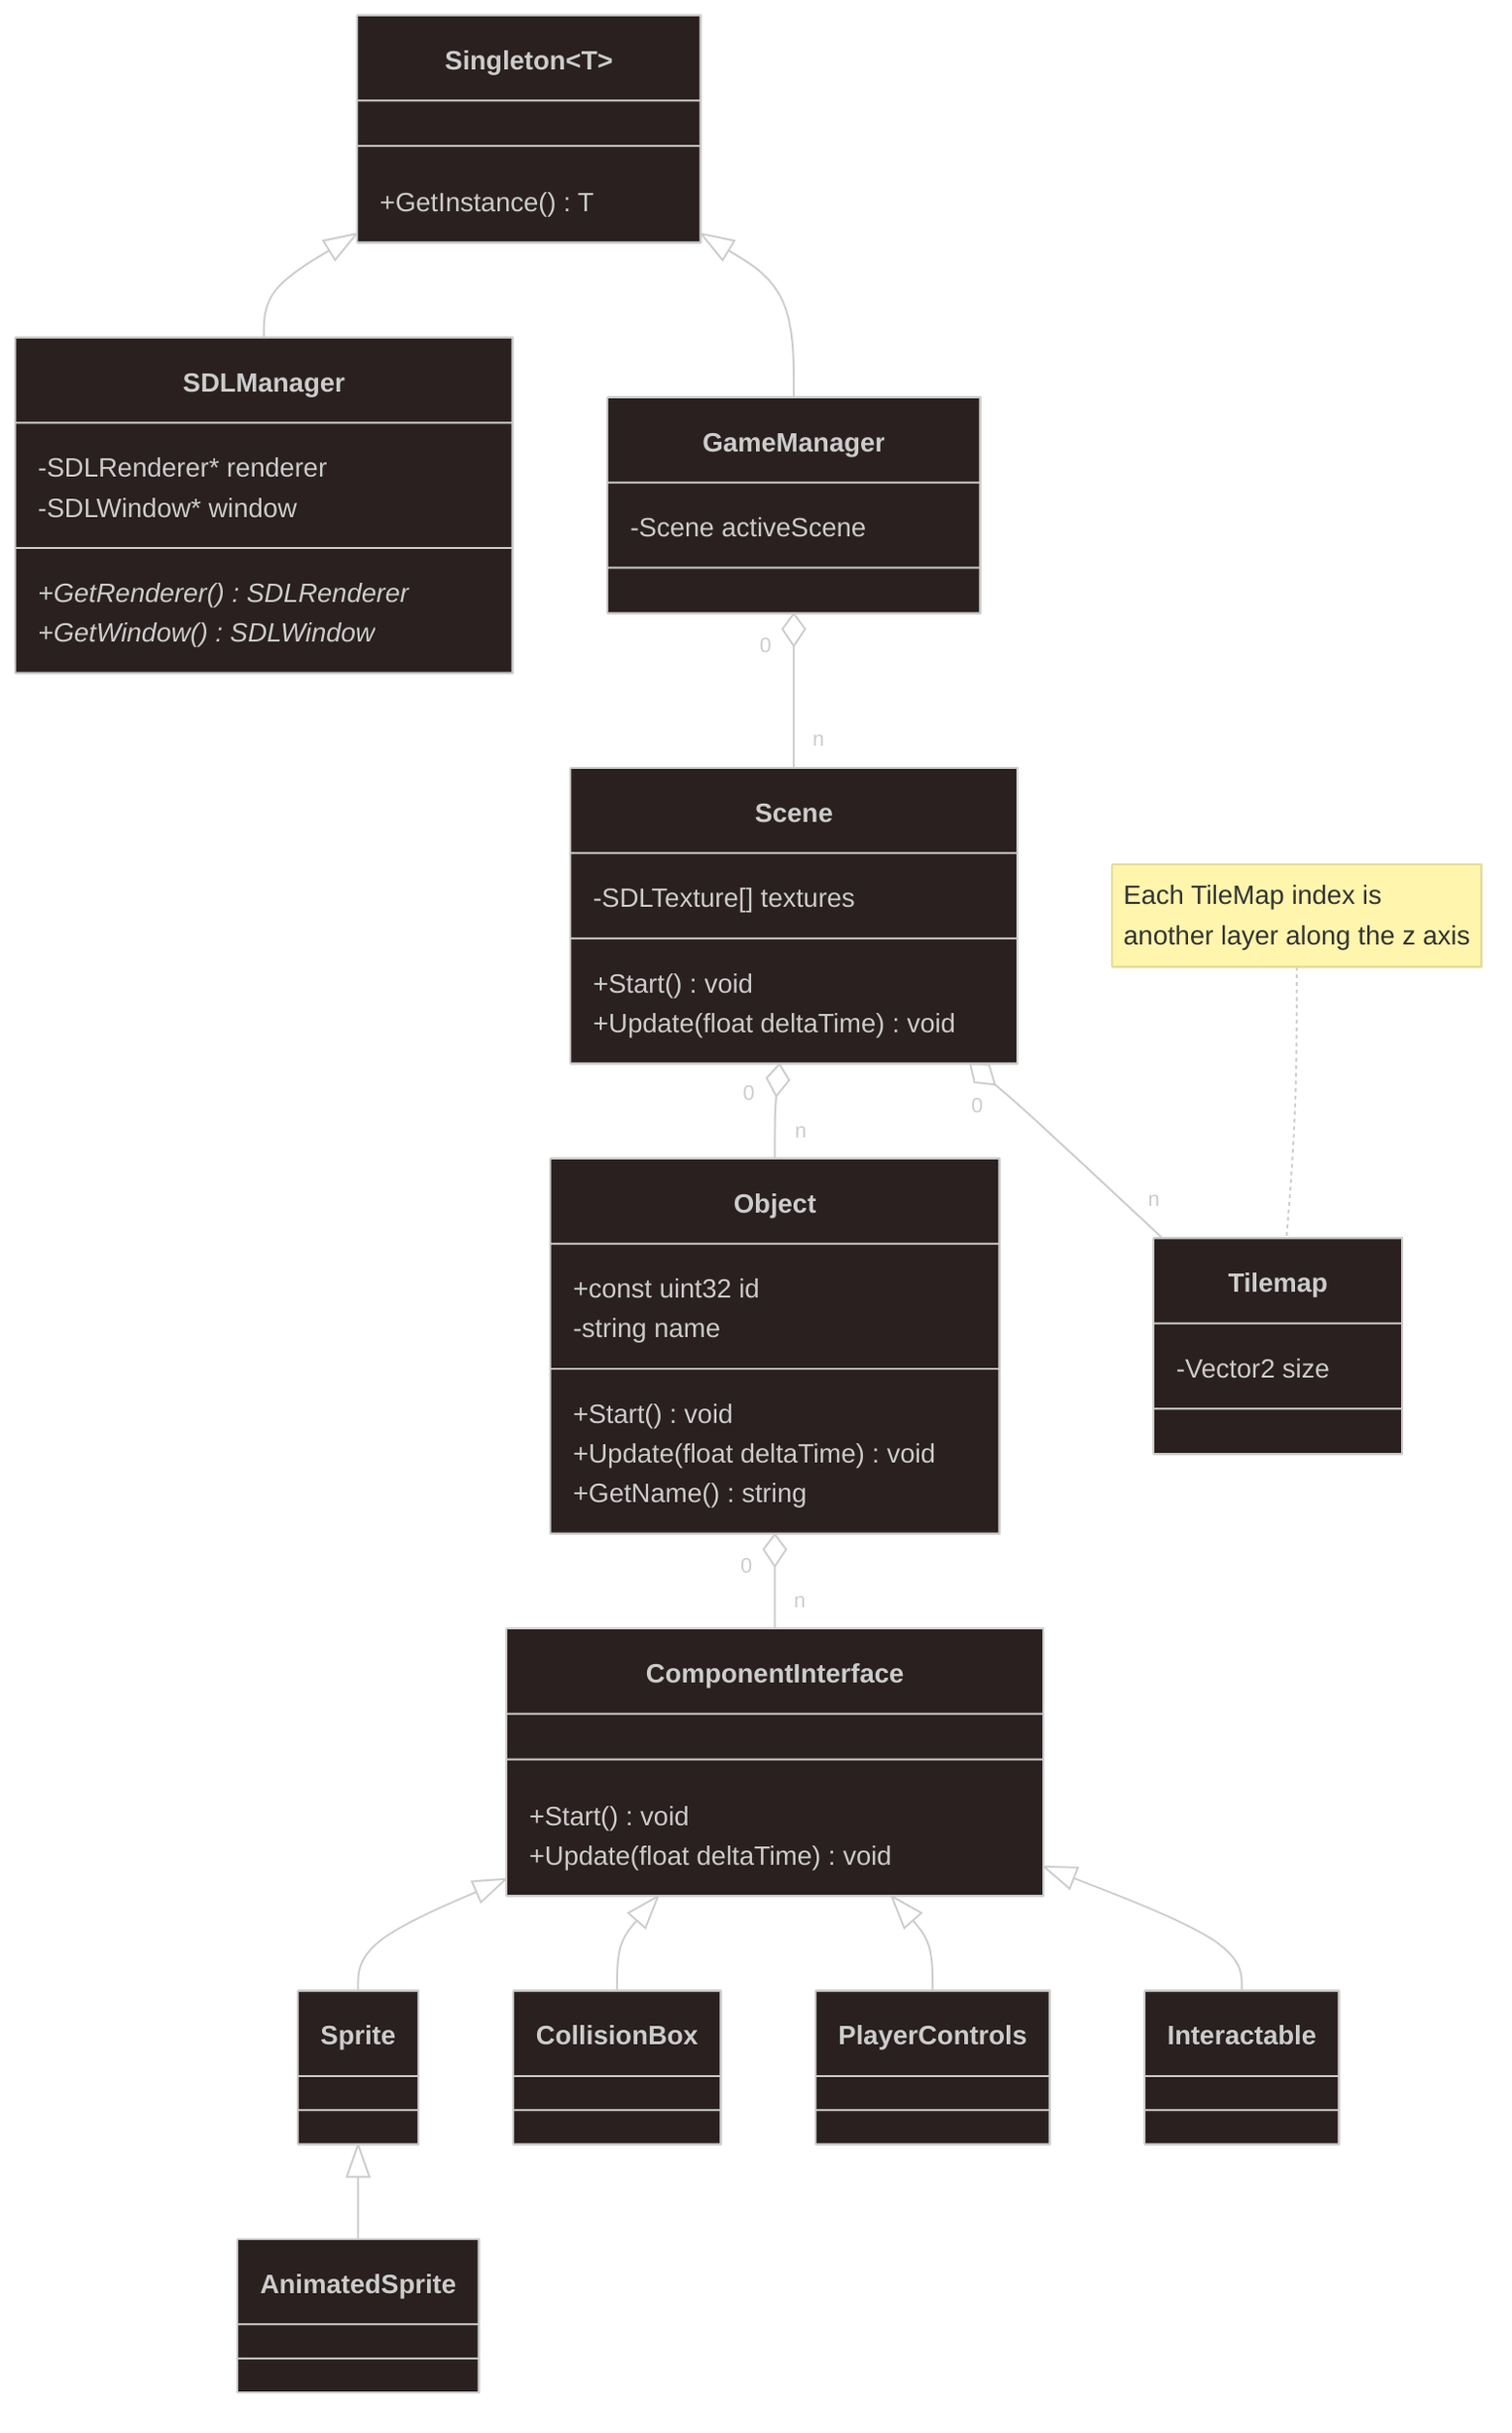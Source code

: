 ---
config:
  theme: neo-dark
  layout: dagre
---
classDiagram
direction TB
    class ComponentInterface {
	    +Start() void
	    +Update(float deltaTime) void
    }
    class Singleton~T~ {
	    +GetInstance() T
    }
    class GameManager {
	    -Scene activeScene
    }
    class Scene {
	    +Start() void
	    +Update(float deltaTime) void
      -SDLTexture[] textures
    }
    class Object {
	    +const uint32 id
	    -string name
	    +Start() void
	    +Update(float deltaTime) void
	    +GetName() string
    }
    class Sprite {
    }
    class AnimatedSprite {
    }
    class SDLManager {
	    -SDLRenderer* renderer
	    -SDLWindow* window
	    +GetRenderer() SDLRenderer*
	    +GetWindow() SDLWindow*
    }
    class CollisionBox {
    }
    class PlayerControls {
    }
    class Interactable {

    }
    class Tilemap {
      -Vector2 size
    }

	note for Tilemap "Each TileMap index is <br/>another layer along the z axis"

    Singleton <|-- SDLManager
    Singleton <|-- GameManager
    ComponentInterface <|-- Sprite
    ComponentInterface <|-- CollisionBox
    ComponentInterface <|-- PlayerControls
    ComponentInterface <|-- Interactable

    Sprite <|-- AnimatedSprite
    Object "0" o-- "n" ComponentInterface
    Scene "0" o-- "n" Object
    GameManager "0" o-- "n" Scene
    Scene "0" o-- "n" Tilemap